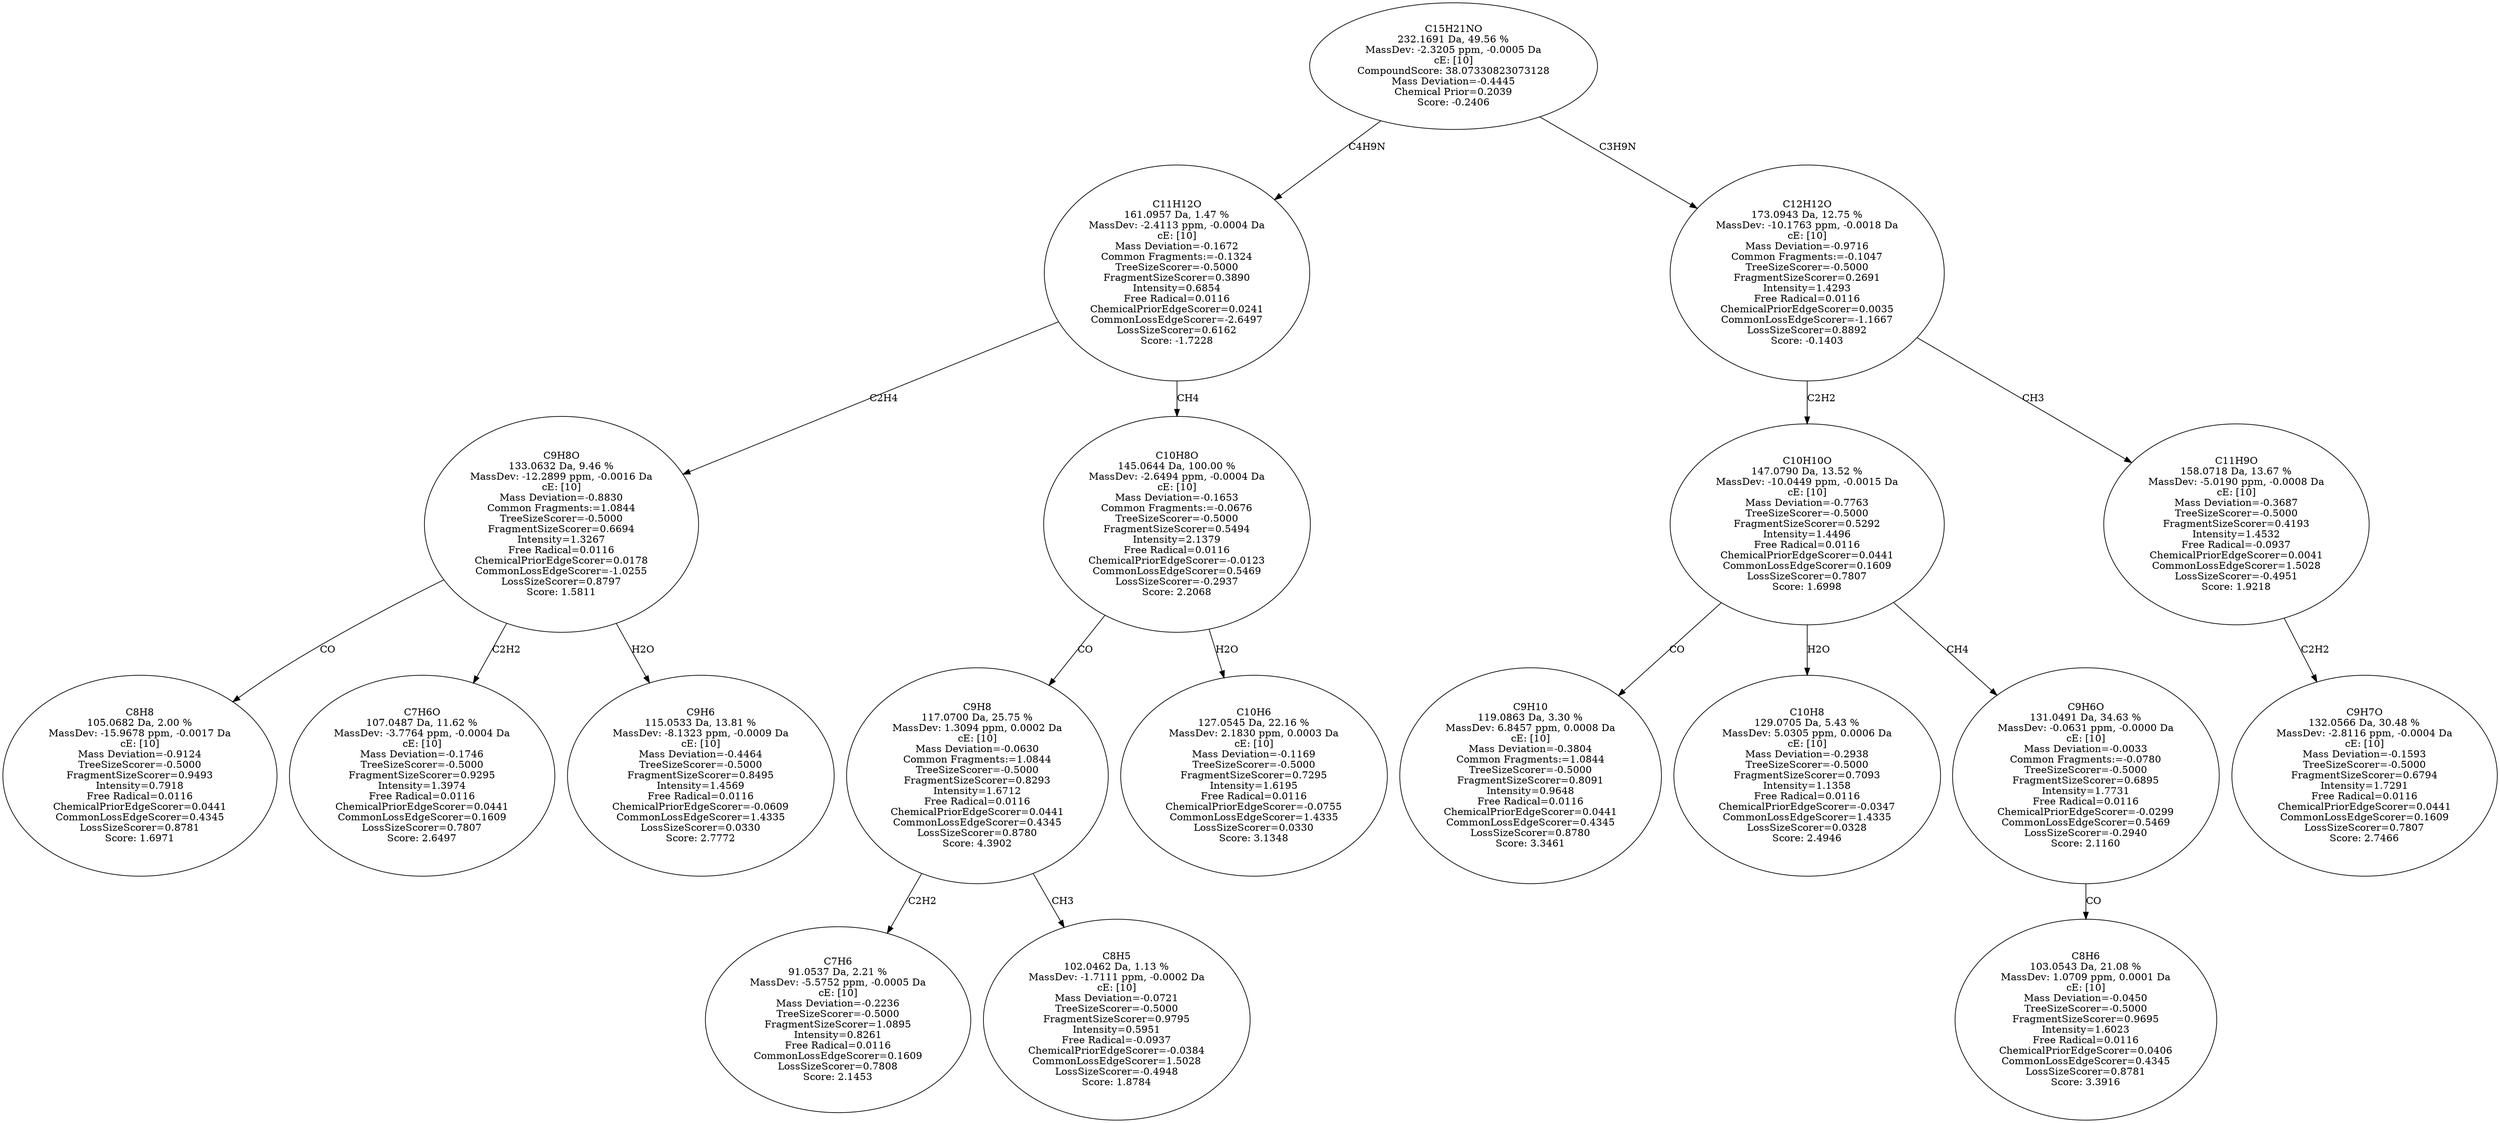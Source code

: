 strict digraph {
v1 [label="C8H8\n105.0682 Da, 2.00 %\nMassDev: -15.9678 ppm, -0.0017 Da\ncE: [10]\nMass Deviation=-0.9124\nTreeSizeScorer=-0.5000\nFragmentSizeScorer=0.9493\nIntensity=0.7918\nFree Radical=0.0116\nChemicalPriorEdgeScorer=0.0441\nCommonLossEdgeScorer=0.4345\nLossSizeScorer=0.8781\nScore: 1.6971"];
v2 [label="C7H6O\n107.0487 Da, 11.62 %\nMassDev: -3.7764 ppm, -0.0004 Da\ncE: [10]\nMass Deviation=-0.1746\nTreeSizeScorer=-0.5000\nFragmentSizeScorer=0.9295\nIntensity=1.3974\nFree Radical=0.0116\nChemicalPriorEdgeScorer=0.0441\nCommonLossEdgeScorer=0.1609\nLossSizeScorer=0.7807\nScore: 2.6497"];
v3 [label="C9H6\n115.0533 Da, 13.81 %\nMassDev: -8.1323 ppm, -0.0009 Da\ncE: [10]\nMass Deviation=-0.4464\nTreeSizeScorer=-0.5000\nFragmentSizeScorer=0.8495\nIntensity=1.4569\nFree Radical=0.0116\nChemicalPriorEdgeScorer=-0.0609\nCommonLossEdgeScorer=1.4335\nLossSizeScorer=0.0330\nScore: 2.7772"];
v4 [label="C9H8O\n133.0632 Da, 9.46 %\nMassDev: -12.2899 ppm, -0.0016 Da\ncE: [10]\nMass Deviation=-0.8830\nCommon Fragments:=1.0844\nTreeSizeScorer=-0.5000\nFragmentSizeScorer=0.6694\nIntensity=1.3267\nFree Radical=0.0116\nChemicalPriorEdgeScorer=0.0178\nCommonLossEdgeScorer=-1.0255\nLossSizeScorer=0.8797\nScore: 1.5811"];
v5 [label="C7H6\n91.0537 Da, 2.21 %\nMassDev: -5.5752 ppm, -0.0005 Da\ncE: [10]\nMass Deviation=-0.2236\nTreeSizeScorer=-0.5000\nFragmentSizeScorer=1.0895\nIntensity=0.8261\nFree Radical=0.0116\nCommonLossEdgeScorer=0.1609\nLossSizeScorer=0.7808\nScore: 2.1453"];
v6 [label="C8H5\n102.0462 Da, 1.13 %\nMassDev: -1.7111 ppm, -0.0002 Da\ncE: [10]\nMass Deviation=-0.0721\nTreeSizeScorer=-0.5000\nFragmentSizeScorer=0.9795\nIntensity=0.5951\nFree Radical=-0.0937\nChemicalPriorEdgeScorer=-0.0384\nCommonLossEdgeScorer=1.5028\nLossSizeScorer=-0.4948\nScore: 1.8784"];
v7 [label="C9H8\n117.0700 Da, 25.75 %\nMassDev: 1.3094 ppm, 0.0002 Da\ncE: [10]\nMass Deviation=-0.0630\nCommon Fragments:=1.0844\nTreeSizeScorer=-0.5000\nFragmentSizeScorer=0.8293\nIntensity=1.6712\nFree Radical=0.0116\nChemicalPriorEdgeScorer=0.0441\nCommonLossEdgeScorer=0.4345\nLossSizeScorer=0.8780\nScore: 4.3902"];
v8 [label="C10H6\n127.0545 Da, 22.16 %\nMassDev: 2.1830 ppm, 0.0003 Da\ncE: [10]\nMass Deviation=-0.1169\nTreeSizeScorer=-0.5000\nFragmentSizeScorer=0.7295\nIntensity=1.6195\nFree Radical=0.0116\nChemicalPriorEdgeScorer=-0.0755\nCommonLossEdgeScorer=1.4335\nLossSizeScorer=0.0330\nScore: 3.1348"];
v9 [label="C10H8O\n145.0644 Da, 100.00 %\nMassDev: -2.6494 ppm, -0.0004 Da\ncE: [10]\nMass Deviation=-0.1653\nCommon Fragments:=-0.0676\nTreeSizeScorer=-0.5000\nFragmentSizeScorer=0.5494\nIntensity=2.1379\nFree Radical=0.0116\nChemicalPriorEdgeScorer=-0.0123\nCommonLossEdgeScorer=0.5469\nLossSizeScorer=-0.2937\nScore: 2.2068"];
v10 [label="C11H12O\n161.0957 Da, 1.47 %\nMassDev: -2.4113 ppm, -0.0004 Da\ncE: [10]\nMass Deviation=-0.1672\nCommon Fragments:=-0.1324\nTreeSizeScorer=-0.5000\nFragmentSizeScorer=0.3890\nIntensity=0.6854\nFree Radical=0.0116\nChemicalPriorEdgeScorer=0.0241\nCommonLossEdgeScorer=-2.6497\nLossSizeScorer=0.6162\nScore: -1.7228"];
v11 [label="C9H10\n119.0863 Da, 3.30 %\nMassDev: 6.8457 ppm, 0.0008 Da\ncE: [10]\nMass Deviation=-0.3804\nCommon Fragments:=1.0844\nTreeSizeScorer=-0.5000\nFragmentSizeScorer=0.8091\nIntensity=0.9648\nFree Radical=0.0116\nChemicalPriorEdgeScorer=0.0441\nCommonLossEdgeScorer=0.4345\nLossSizeScorer=0.8780\nScore: 3.3461"];
v12 [label="C10H8\n129.0705 Da, 5.43 %\nMassDev: 5.0305 ppm, 0.0006 Da\ncE: [10]\nMass Deviation=-0.2938\nTreeSizeScorer=-0.5000\nFragmentSizeScorer=0.7093\nIntensity=1.1358\nFree Radical=0.0116\nChemicalPriorEdgeScorer=-0.0347\nCommonLossEdgeScorer=1.4335\nLossSizeScorer=0.0328\nScore: 2.4946"];
v13 [label="C8H6\n103.0543 Da, 21.08 %\nMassDev: 1.0709 ppm, 0.0001 Da\ncE: [10]\nMass Deviation=-0.0450\nTreeSizeScorer=-0.5000\nFragmentSizeScorer=0.9695\nIntensity=1.6023\nFree Radical=0.0116\nChemicalPriorEdgeScorer=0.0406\nCommonLossEdgeScorer=0.4345\nLossSizeScorer=0.8781\nScore: 3.3916"];
v14 [label="C9H6O\n131.0491 Da, 34.63 %\nMassDev: -0.0631 ppm, -0.0000 Da\ncE: [10]\nMass Deviation=-0.0033\nCommon Fragments:=-0.0780\nTreeSizeScorer=-0.5000\nFragmentSizeScorer=0.6895\nIntensity=1.7731\nFree Radical=0.0116\nChemicalPriorEdgeScorer=-0.0299\nCommonLossEdgeScorer=0.5469\nLossSizeScorer=-0.2940\nScore: 2.1160"];
v15 [label="C10H10O\n147.0790 Da, 13.52 %\nMassDev: -10.0449 ppm, -0.0015 Da\ncE: [10]\nMass Deviation=-0.7763\nTreeSizeScorer=-0.5000\nFragmentSizeScorer=0.5292\nIntensity=1.4496\nFree Radical=0.0116\nChemicalPriorEdgeScorer=0.0441\nCommonLossEdgeScorer=0.1609\nLossSizeScorer=0.7807\nScore: 1.6998"];
v16 [label="C9H7O\n132.0566 Da, 30.48 %\nMassDev: -2.8116 ppm, -0.0004 Da\ncE: [10]\nMass Deviation=-0.1593\nTreeSizeScorer=-0.5000\nFragmentSizeScorer=0.6794\nIntensity=1.7291\nFree Radical=0.0116\nChemicalPriorEdgeScorer=0.0441\nCommonLossEdgeScorer=0.1609\nLossSizeScorer=0.7807\nScore: 2.7466"];
v17 [label="C11H9O\n158.0718 Da, 13.67 %\nMassDev: -5.0190 ppm, -0.0008 Da\ncE: [10]\nMass Deviation=-0.3687\nTreeSizeScorer=-0.5000\nFragmentSizeScorer=0.4193\nIntensity=1.4532\nFree Radical=-0.0937\nChemicalPriorEdgeScorer=0.0041\nCommonLossEdgeScorer=1.5028\nLossSizeScorer=-0.4951\nScore: 1.9218"];
v18 [label="C12H12O\n173.0943 Da, 12.75 %\nMassDev: -10.1763 ppm, -0.0018 Da\ncE: [10]\nMass Deviation=-0.9716\nCommon Fragments:=-0.1047\nTreeSizeScorer=-0.5000\nFragmentSizeScorer=0.2691\nIntensity=1.4293\nFree Radical=0.0116\nChemicalPriorEdgeScorer=0.0035\nCommonLossEdgeScorer=-1.1667\nLossSizeScorer=0.8892\nScore: -0.1403"];
v19 [label="C15H21NO\n232.1691 Da, 49.56 %\nMassDev: -2.3205 ppm, -0.0005 Da\ncE: [10]\nCompoundScore: 38.07330823073128\nMass Deviation=-0.4445\nChemical Prior=0.2039\nScore: -0.2406"];
v4 -> v1 [label="CO"];
v4 -> v2 [label="C2H2"];
v4 -> v3 [label="H2O"];
v10 -> v4 [label="C2H4"];
v7 -> v5 [label="C2H2"];
v7 -> v6 [label="CH3"];
v9 -> v7 [label="CO"];
v9 -> v8 [label="H2O"];
v10 -> v9 [label="CH4"];
v19 -> v10 [label="C4H9N"];
v15 -> v11 [label="CO"];
v15 -> v12 [label="H2O"];
v14 -> v13 [label="CO"];
v15 -> v14 [label="CH4"];
v18 -> v15 [label="C2H2"];
v17 -> v16 [label="C2H2"];
v18 -> v17 [label="CH3"];
v19 -> v18 [label="C3H9N"];
}